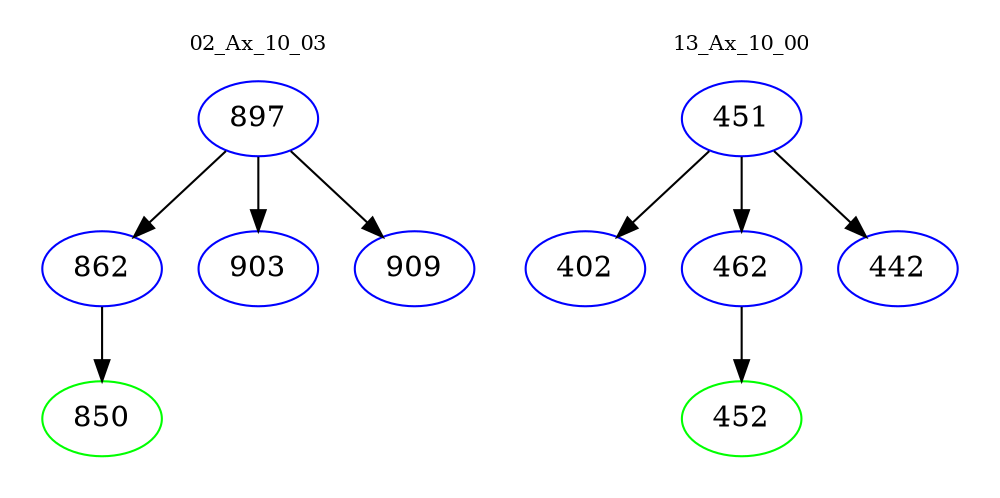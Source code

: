 digraph{
subgraph cluster_0 {
color = white
label = "02_Ax_10_03";
fontsize=10;
T0_897 [label="897", color="blue"]
T0_897 -> T0_862 [color="black"]
T0_862 [label="862", color="blue"]
T0_862 -> T0_850 [color="black"]
T0_850 [label="850", color="green"]
T0_897 -> T0_903 [color="black"]
T0_903 [label="903", color="blue"]
T0_897 -> T0_909 [color="black"]
T0_909 [label="909", color="blue"]
}
subgraph cluster_1 {
color = white
label = "13_Ax_10_00";
fontsize=10;
T1_451 [label="451", color="blue"]
T1_451 -> T1_402 [color="black"]
T1_402 [label="402", color="blue"]
T1_451 -> T1_462 [color="black"]
T1_462 [label="462", color="blue"]
T1_462 -> T1_452 [color="black"]
T1_452 [label="452", color="green"]
T1_451 -> T1_442 [color="black"]
T1_442 [label="442", color="blue"]
}
}
